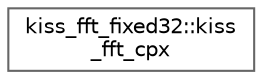 digraph "Graphical Class Hierarchy"
{
 // LATEX_PDF_SIZE
  bgcolor="transparent";
  edge [fontname=Helvetica,fontsize=10,labelfontname=Helvetica,labelfontsize=10];
  node [fontname=Helvetica,fontsize=10,shape=box,height=0.2,width=0.4];
  rankdir="LR";
  Node0 [id="Node000000",label="kiss_fft_fixed32::kiss\l_fft_cpx",height=0.2,width=0.4,color="grey40", fillcolor="white", style="filled",URL="$structkiss__fft__fixed32_1_1kiss__fft__cpx.html",tooltip=" "];
}
